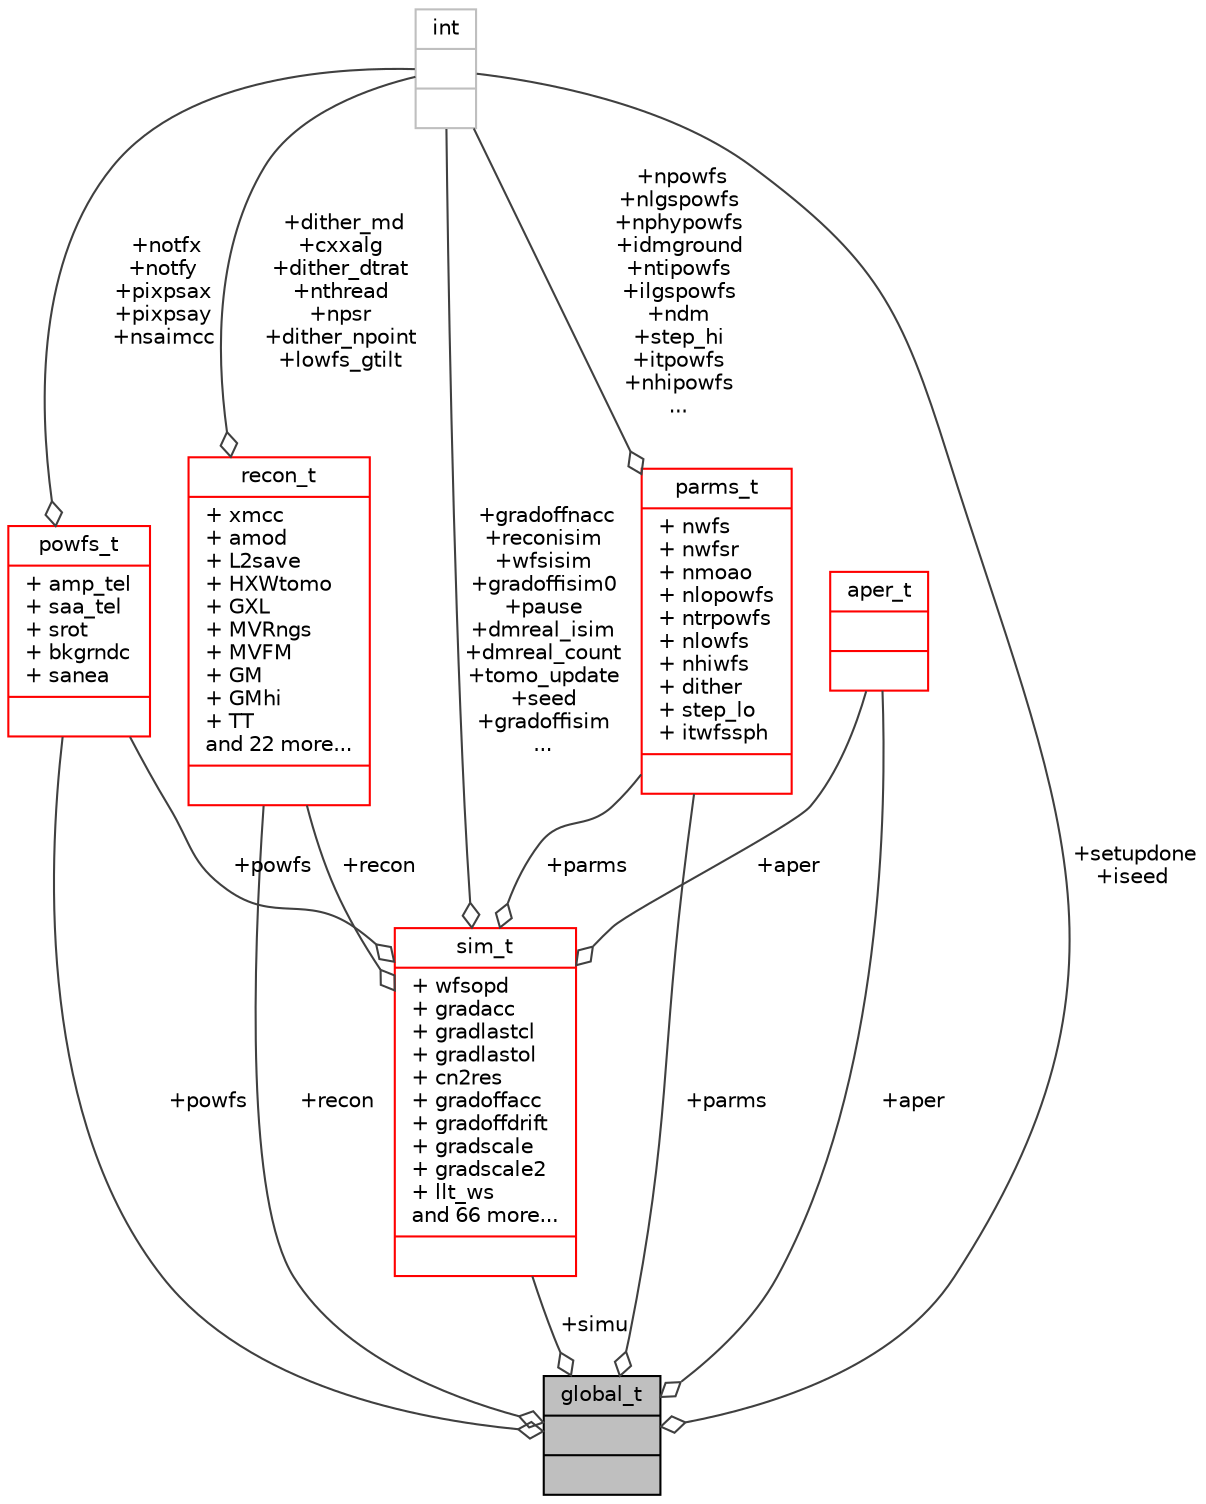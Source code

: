 digraph "global_t"
{
 // INTERACTIVE_SVG=YES
  bgcolor="transparent";
  edge [fontname="Helvetica",fontsize="10",labelfontname="Helvetica",labelfontsize="10"];
  node [fontname="Helvetica",fontsize="10",shape=record];
  Node471 [label="{global_t\n||}",height=0.2,width=0.4,color="black", fillcolor="grey75", style="filled", fontcolor="black"];
  Node472 -> Node471 [color="grey25",fontsize="10",style="solid",label=" +simu" ,arrowhead="odiamond",fontname="Helvetica"];
  Node472 [label="{sim_t\n|+ wfsopd\l+ gradacc\l+ gradlastcl\l+ gradlastol\l+ cn2res\l+ gradoffacc\l+ gradoffdrift\l+ gradscale\l+ gradscale2\l+ llt_ws\land 66 more...\l|}",height=0.2,width=0.4,color="red",URL="$maos_2types_8h.html#structsim__t"];
  Node519 -> Node472 [color="grey25",fontsize="10",style="solid",label=" +recon" ,arrowhead="odiamond",fontname="Helvetica"];
  Node519 [label="{recon_t\n|+ xmcc\l+ amod\l+ L2save\l+ HXWtomo\l+ GXL\l+ MVRngs\l+ MVFM\l+ GM\l+ GMhi\l+ TT\land 22 more...\l|}",height=0.2,width=0.4,color="red",URL="$maos_2types_8h.html#structrecon__t"];
  Node476 -> Node519 [color="grey25",fontsize="10",style="solid",label=" +dither_md\n+cxxalg\n+dither_dtrat\n+nthread\n+npsr\n+dither_npoint\n+lowfs_gtilt" ,arrowhead="odiamond",fontname="Helvetica"];
  Node476 [label="{int\n||}",height=0.2,width=0.4,color="grey75"];
  Node476 -> Node472 [color="grey25",fontsize="10",style="solid",label=" +gradoffnacc\n+reconisim\n+wfsisim\n+gradoffisim0\n+pause\n+dmreal_isim\n+dmreal_count\n+tomo_update\n+seed\n+gradoffisim\n..." ,arrowhead="odiamond",fontname="Helvetica"];
  Node543 -> Node472 [color="grey25",fontsize="10",style="solid",label=" +powfs" ,arrowhead="odiamond",fontname="Helvetica"];
  Node543 [label="{powfs_t\n|+ amp_tel\l+ saa_tel\l+ srot\l+ bkgrndc\l+ sanea\l|}",height=0.2,width=0.4,color="red",URL="$maos_2types_8h.html#structpowfs__t"];
  Node476 -> Node543 [color="grey25",fontsize="10",style="solid",label=" +notfx\n+notfy\n+pixpsax\n+pixpsay\n+nsaimcc" ,arrowhead="odiamond",fontname="Helvetica"];
  Node551 -> Node472 [color="grey25",fontsize="10",style="solid",label=" +aper" ,arrowhead="odiamond",fontname="Helvetica"];
  Node551 [label="{aper_t\n||}",height=0.2,width=0.4,color="red",URL="$maos_2types_8h.html#structaper__t"];
  Node552 -> Node472 [color="grey25",fontsize="10",style="solid",label=" +parms" ,arrowhead="odiamond",fontname="Helvetica"];
  Node552 [label="{parms_t\n|+ nwfs\l+ nwfsr\l+ nmoao\l+ nlopowfs\l+ ntrpowfs\l+ nlowfs\l+ nhiwfs\l+ dither\l+ step_lo\l+ itwfssph\l|}",height=0.2,width=0.4,color="red",URL="$parms_8h.html#structparms__t"];
  Node476 -> Node552 [color="grey25",fontsize="10",style="solid",label=" +npowfs\n+nlgspowfs\n+nphypowfs\n+idmground\n+ntipowfs\n+ilgspowfs\n+ndm\n+step_hi\n+itpowfs\n+nhipowfs\n..." ,arrowhead="odiamond",fontname="Helvetica"];
  Node519 -> Node471 [color="grey25",fontsize="10",style="solid",label=" +recon" ,arrowhead="odiamond",fontname="Helvetica"];
  Node476 -> Node471 [color="grey25",fontsize="10",style="solid",label=" +setupdone\n+iseed" ,arrowhead="odiamond",fontname="Helvetica"];
  Node543 -> Node471 [color="grey25",fontsize="10",style="solid",label=" +powfs" ,arrowhead="odiamond",fontname="Helvetica"];
  Node551 -> Node471 [color="grey25",fontsize="10",style="solid",label=" +aper" ,arrowhead="odiamond",fontname="Helvetica"];
  Node552 -> Node471 [color="grey25",fontsize="10",style="solid",label=" +parms" ,arrowhead="odiamond",fontname="Helvetica"];
}
